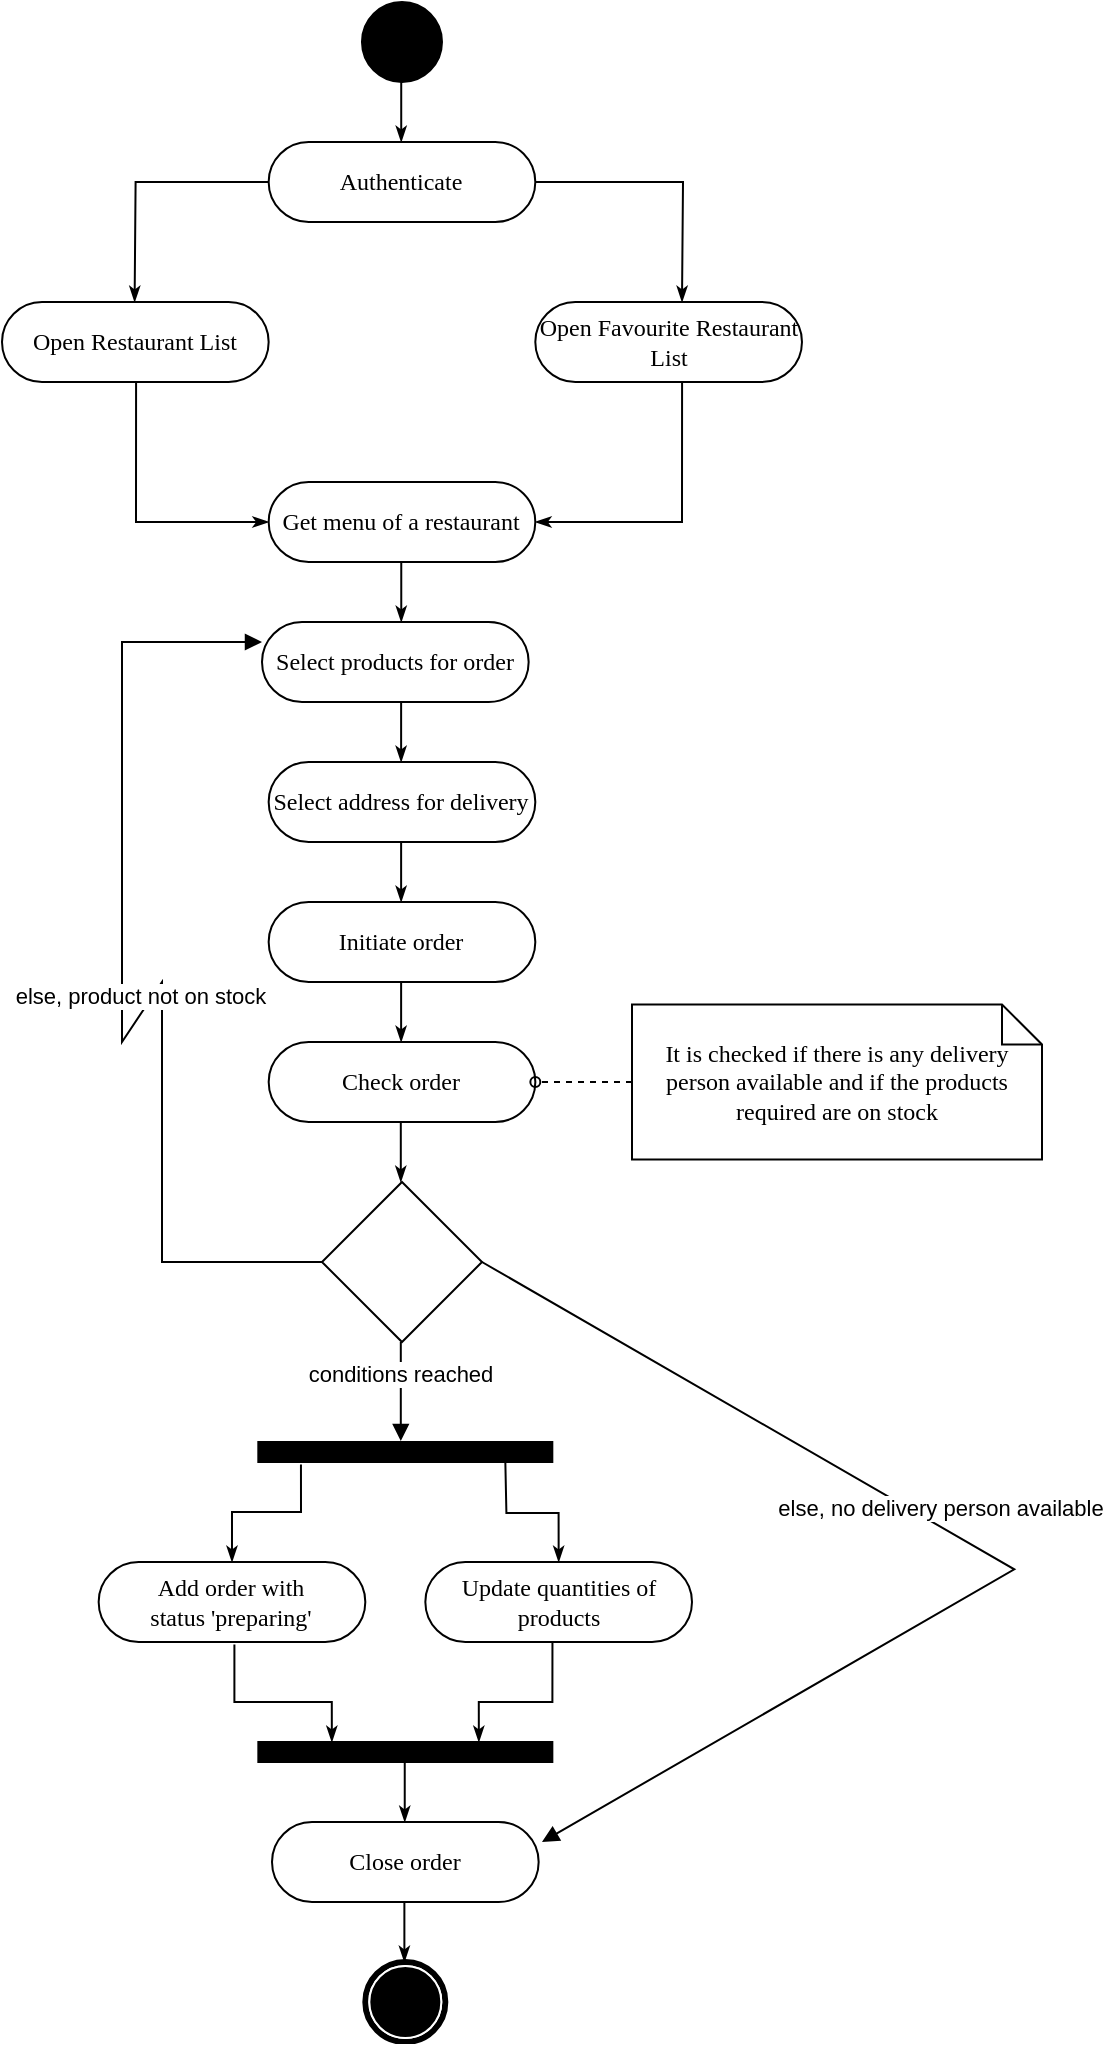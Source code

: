 <mxfile version="20.8.17" type="device"><diagram name="Page-1" id="0783ab3e-0a74-02c8-0abd-f7b4e66b4bec"><mxGraphModel dx="-658" dy="103" grid="1" gridSize="10" guides="1" tooltips="1" connect="1" arrows="1" fold="1" page="1" pageScale="1" pageWidth="850" pageHeight="1100" background="none" math="0" shadow="0"><root><mxCell id="0"/><mxCell id="1" parent="0"/><mxCell id="tlUnWVmzXP3fbORDFpUm-59" value="Authenticate" style="rounded=1;whiteSpace=wrap;html=1;shadow=0;comic=0;labelBackgroundColor=none;strokeWidth=1;fontFamily=Verdana;fontSize=12;align=center;arcSize=50;" parent="1" vertex="1"><mxGeometry x="1093.33" y="110" width="133.33" height="40" as="geometry"/></mxCell><mxCell id="tlUnWVmzXP3fbORDFpUm-60" value="" style="ellipse;whiteSpace=wrap;html=1;rounded=0;shadow=0;comic=0;labelBackgroundColor=none;strokeWidth=1;fillColor=#000000;fontFamily=Verdana;fontSize=12;align=center;" parent="1" vertex="1"><mxGeometry x="1139.99" y="40" width="40" height="40" as="geometry"/></mxCell><mxCell id="tlUnWVmzXP3fbORDFpUm-61" style="edgeStyle=orthogonalEdgeStyle;rounded=0;html=1;labelBackgroundColor=none;startArrow=none;startFill=0;startSize=5;endArrow=classicThin;endFill=1;endSize=5;jettySize=auto;orthogonalLoop=1;strokeWidth=1;fontFamily=Verdana;fontSize=12" parent="1" edge="1"><mxGeometry relative="1" as="geometry"><mxPoint x="1159.61" y="80" as="sourcePoint"/><mxPoint x="1159.61" y="110" as="targetPoint"/></mxGeometry></mxCell><mxCell id="tlUnWVmzXP3fbORDFpUm-62" value="Open Restaurant List" style="rounded=1;whiteSpace=wrap;html=1;shadow=0;comic=0;labelBackgroundColor=none;strokeWidth=1;fontFamily=Verdana;fontSize=12;align=center;arcSize=50;" parent="1" vertex="1"><mxGeometry x="960" y="190" width="133.33" height="40" as="geometry"/></mxCell><mxCell id="tlUnWVmzXP3fbORDFpUm-63" value="Open Favourite Restaurant List" style="rounded=1;whiteSpace=wrap;html=1;shadow=0;comic=0;labelBackgroundColor=none;strokeWidth=1;fontFamily=Verdana;fontSize=12;align=center;arcSize=50;" parent="1" vertex="1"><mxGeometry x="1226.66" y="190" width="133.33" height="40" as="geometry"/></mxCell><mxCell id="tlUnWVmzXP3fbORDFpUm-64" style="edgeStyle=orthogonalEdgeStyle;rounded=0;html=1;labelBackgroundColor=none;startArrow=none;startFill=0;startSize=5;endArrow=classicThin;endFill=1;endSize=5;jettySize=auto;orthogonalLoop=1;strokeWidth=1;fontFamily=Verdana;fontSize=12;exitX=0;exitY=0.5;exitDx=0;exitDy=0;" parent="1" source="tlUnWVmzXP3fbORDFpUm-59" edge="1"><mxGeometry relative="1" as="geometry"><mxPoint x="1026.31" y="160" as="sourcePoint"/><mxPoint x="1026.31" y="190" as="targetPoint"/></mxGeometry></mxCell><mxCell id="tlUnWVmzXP3fbORDFpUm-65" style="edgeStyle=orthogonalEdgeStyle;rounded=0;html=1;labelBackgroundColor=none;startArrow=none;startFill=0;startSize=5;endArrow=classicThin;endFill=1;endSize=5;jettySize=auto;orthogonalLoop=1;strokeWidth=1;fontFamily=Verdana;fontSize=12;exitX=1;exitY=0.5;exitDx=0;exitDy=0;" parent="1" source="tlUnWVmzXP3fbORDFpUm-59" edge="1"><mxGeometry relative="1" as="geometry"><mxPoint x="1300" y="160" as="sourcePoint"/><mxPoint x="1300.0" y="190" as="targetPoint"/></mxGeometry></mxCell><mxCell id="tlUnWVmzXP3fbORDFpUm-66" value="Get menu of a restaurant" style="rounded=1;whiteSpace=wrap;html=1;shadow=0;comic=0;labelBackgroundColor=none;strokeWidth=1;fontFamily=Verdana;fontSize=12;align=center;arcSize=50;" parent="1" vertex="1"><mxGeometry x="1093.33" y="280" width="133.33" height="40" as="geometry"/></mxCell><mxCell id="tlUnWVmzXP3fbORDFpUm-67" style="edgeStyle=orthogonalEdgeStyle;rounded=0;html=1;labelBackgroundColor=none;startArrow=none;startFill=0;startSize=5;endArrow=classicThin;endFill=1;endSize=5;jettySize=auto;orthogonalLoop=1;strokeWidth=1;fontFamily=Verdana;fontSize=12;exitX=0;exitY=0.5;exitDx=0;exitDy=0;entryX=0;entryY=0.5;entryDx=0;entryDy=0;" parent="1" target="tlUnWVmzXP3fbORDFpUm-66" edge="1"><mxGeometry relative="1" as="geometry"><mxPoint x="1027.04" y="230" as="sourcePoint"/><mxPoint x="960.02" y="290" as="targetPoint"/><Array as="points"><mxPoint x="1027" y="300"/></Array></mxGeometry></mxCell><mxCell id="tlUnWVmzXP3fbORDFpUm-68" style="edgeStyle=orthogonalEdgeStyle;rounded=0;html=1;labelBackgroundColor=none;startArrow=none;startFill=0;startSize=5;endArrow=classicThin;endFill=1;endSize=5;jettySize=auto;orthogonalLoop=1;strokeWidth=1;fontFamily=Verdana;fontSize=12;exitX=0;exitY=0.5;exitDx=0;exitDy=0;entryX=1;entryY=0.5;entryDx=0;entryDy=0;" parent="1" target="tlUnWVmzXP3fbORDFpUm-66" edge="1"><mxGeometry relative="1" as="geometry"><mxPoint x="1300.04" y="230" as="sourcePoint"/><mxPoint x="1366.33" y="300" as="targetPoint"/><Array as="points"><mxPoint x="1300" y="300"/></Array></mxGeometry></mxCell><mxCell id="tlUnWVmzXP3fbORDFpUm-69" value="Select products for order" style="rounded=1;whiteSpace=wrap;html=1;shadow=0;comic=0;labelBackgroundColor=none;strokeWidth=1;fontFamily=Verdana;fontSize=12;align=center;arcSize=50;" parent="1" vertex="1"><mxGeometry x="1090" y="350" width="133.33" height="40" as="geometry"/></mxCell><mxCell id="tlUnWVmzXP3fbORDFpUm-70" style="edgeStyle=orthogonalEdgeStyle;rounded=0;html=1;labelBackgroundColor=none;startArrow=none;startFill=0;startSize=5;endArrow=classicThin;endFill=1;endSize=5;jettySize=auto;orthogonalLoop=1;strokeWidth=1;fontFamily=Verdana;fontSize=12" parent="1" edge="1"><mxGeometry relative="1" as="geometry"><mxPoint x="1159.63" y="320" as="sourcePoint"/><mxPoint x="1159.63" y="350" as="targetPoint"/></mxGeometry></mxCell><mxCell id="tlUnWVmzXP3fbORDFpUm-71" value="Initiate order" style="rounded=1;whiteSpace=wrap;html=1;shadow=0;comic=0;labelBackgroundColor=none;strokeWidth=1;fontFamily=Verdana;fontSize=12;align=center;arcSize=50;" parent="1" vertex="1"><mxGeometry x="1093.33" y="490" width="133.33" height="40" as="geometry"/></mxCell><mxCell id="tlUnWVmzXP3fbORDFpUm-72" value="" style="shape=mxgraph.bpmn.shape;html=1;verticalLabelPosition=bottom;labelBackgroundColor=#ffffff;verticalAlign=top;perimeter=ellipsePerimeter;outline=end;symbol=terminate;rounded=0;shadow=0;comic=0;strokeWidth=1;fontFamily=Verdana;fontSize=12;align=center;" parent="1" vertex="1"><mxGeometry x="1141.66" y="1020" width="40" height="40" as="geometry"/></mxCell><mxCell id="tlUnWVmzXP3fbORDFpUm-73" style="edgeStyle=orthogonalEdgeStyle;rounded=0;html=1;labelBackgroundColor=none;startArrow=none;startFill=0;startSize=5;endArrow=classicThin;endFill=1;endSize=5;jettySize=auto;orthogonalLoop=1;strokeWidth=1;fontFamily=Verdana;fontSize=12" parent="1" edge="1"><mxGeometry relative="1" as="geometry"><mxPoint x="1159.56" y="390.0" as="sourcePoint"/><mxPoint x="1159.56" y="420.0" as="targetPoint"/></mxGeometry></mxCell><mxCell id="tlUnWVmzXP3fbORDFpUm-74" value="Select address for delivery" style="rounded=1;whiteSpace=wrap;html=1;shadow=0;comic=0;labelBackgroundColor=none;strokeWidth=1;fontFamily=Verdana;fontSize=12;align=center;arcSize=50;" parent="1" vertex="1"><mxGeometry x="1093.33" y="420" width="133.33" height="40" as="geometry"/></mxCell><mxCell id="tlUnWVmzXP3fbORDFpUm-75" style="edgeStyle=orthogonalEdgeStyle;rounded=0;html=1;labelBackgroundColor=none;startArrow=none;startFill=0;startSize=5;endArrow=classicThin;endFill=1;endSize=5;jettySize=auto;orthogonalLoop=1;strokeWidth=1;fontFamily=Verdana;fontSize=12" parent="1" edge="1"><mxGeometry relative="1" as="geometry"><mxPoint x="1159.56" y="460.0" as="sourcePoint"/><mxPoint x="1159.56" y="490.0" as="targetPoint"/></mxGeometry></mxCell><mxCell id="tlUnWVmzXP3fbORDFpUm-76" value="" style="rhombus;whiteSpace=wrap;html=1;" parent="1" vertex="1"><mxGeometry x="1120" y="630" width="80" height="80" as="geometry"/></mxCell><mxCell id="tlUnWVmzXP3fbORDFpUm-77" style="edgeStyle=orthogonalEdgeStyle;rounded=0;html=1;labelBackgroundColor=none;startArrow=none;startFill=0;startSize=5;endArrow=classicThin;endFill=1;endSize=5;jettySize=auto;orthogonalLoop=1;strokeWidth=1;fontFamily=Verdana;fontSize=12" parent="1" edge="1"><mxGeometry relative="1" as="geometry"><mxPoint x="1159.56" y="530.0" as="sourcePoint"/><mxPoint x="1159.56" y="560.0" as="targetPoint"/></mxGeometry></mxCell><mxCell id="tlUnWVmzXP3fbORDFpUm-78" value="conditions reached" style="html=1;verticalAlign=bottom;endArrow=block;rounded=0;" parent="1" edge="1"><mxGeometry width="80" relative="1" as="geometry"><mxPoint x="1159.4" y="710" as="sourcePoint"/><mxPoint x="1159.4" y="759.53" as="targetPoint"/><Array as="points"><mxPoint x="1159.4" y="759.53"/></Array></mxGeometry></mxCell><mxCell id="tlUnWVmzXP3fbORDFpUm-79" value="" style="whiteSpace=wrap;html=1;rounded=0;shadow=0;comic=0;labelBackgroundColor=none;strokeWidth=1;fillColor=#000000;fontFamily=Verdana;fontSize=12;align=center;rotation=0;" parent="1" vertex="1"><mxGeometry x="1088.16" y="760" width="147" height="10" as="geometry"/></mxCell><mxCell id="tlUnWVmzXP3fbORDFpUm-80" style="edgeStyle=orthogonalEdgeStyle;rounded=0;html=1;labelBackgroundColor=none;startArrow=none;startFill=0;startSize=5;endArrow=classicThin;endFill=1;endSize=5;jettySize=auto;orthogonalLoop=1;strokeWidth=1;fontFamily=Verdana;fontSize=12;entryX=0.5;entryY=0;entryDx=0;entryDy=0;" parent="1" target="tlUnWVmzXP3fbORDFpUm-81" edge="1"><mxGeometry relative="1" as="geometry"><mxPoint x="1211.67" y="770.0" as="sourcePoint"/><mxPoint x="1211.69" y="800" as="targetPoint"/></mxGeometry></mxCell><mxCell id="tlUnWVmzXP3fbORDFpUm-81" value="Update quantities of products" style="rounded=1;whiteSpace=wrap;html=1;shadow=0;comic=0;labelBackgroundColor=none;strokeWidth=1;fontFamily=Verdana;fontSize=12;align=center;arcSize=50;" parent="1" vertex="1"><mxGeometry x="1171.67" y="820" width="133.33" height="40" as="geometry"/></mxCell><mxCell id="tlUnWVmzXP3fbORDFpUm-82" value="Add order with &lt;br&gt;status 'preparing'" style="rounded=1;whiteSpace=wrap;html=1;shadow=0;comic=0;labelBackgroundColor=none;strokeWidth=1;fontFamily=Verdana;fontSize=12;align=center;arcSize=50;" parent="1" vertex="1"><mxGeometry x="1008.33" y="820" width="133.33" height="40" as="geometry"/></mxCell><mxCell id="tlUnWVmzXP3fbORDFpUm-83" style="edgeStyle=orthogonalEdgeStyle;rounded=0;html=1;labelBackgroundColor=none;startArrow=none;startFill=0;startSize=5;endArrow=classicThin;endFill=1;endSize=5;jettySize=auto;orthogonalLoop=1;strokeWidth=1;fontFamily=Verdana;fontSize=12;entryX=0.5;entryY=0;entryDx=0;entryDy=0;exitX=0.145;exitY=1.119;exitDx=0;exitDy=0;exitPerimeter=0;" parent="1" source="tlUnWVmzXP3fbORDFpUm-79" target="tlUnWVmzXP3fbORDFpUm-82" edge="1"><mxGeometry relative="1" as="geometry"><mxPoint x="1014.98" y="770" as="sourcePoint"/><mxPoint x="1041.645" y="820" as="targetPoint"/></mxGeometry></mxCell><mxCell id="tlUnWVmzXP3fbORDFpUm-84" value="" style="whiteSpace=wrap;html=1;rounded=0;shadow=0;comic=0;labelBackgroundColor=none;strokeWidth=1;fillColor=#000000;fontFamily=Verdana;fontSize=12;align=center;rotation=0;" parent="1" vertex="1"><mxGeometry x="1088.17" y="910" width="147" height="10" as="geometry"/></mxCell><mxCell id="tlUnWVmzXP3fbORDFpUm-85" style="edgeStyle=orthogonalEdgeStyle;rounded=0;html=1;labelBackgroundColor=none;startArrow=none;startFill=0;startSize=5;endArrow=classicThin;endFill=1;endSize=5;jettySize=auto;orthogonalLoop=1;strokeWidth=1;fontFamily=Verdana;fontSize=12;entryX=0.25;entryY=0;entryDx=0;entryDy=0;exitX=0.145;exitY=1.119;exitDx=0;exitDy=0;exitPerimeter=0;" parent="1" target="tlUnWVmzXP3fbORDFpUm-84" edge="1"><mxGeometry relative="1" as="geometry"><mxPoint x="1076.205" y="861.19" as="sourcePoint"/><mxPoint x="1041.725" y="910" as="targetPoint"/><Array as="points"><mxPoint x="1075.67" y="890"/><mxPoint x="1124.67" y="890"/></Array></mxGeometry></mxCell><mxCell id="tlUnWVmzXP3fbORDFpUm-86" style="edgeStyle=orthogonalEdgeStyle;rounded=0;html=1;labelBackgroundColor=none;startArrow=none;startFill=0;startSize=5;endArrow=classicThin;endFill=1;endSize=5;jettySize=auto;orthogonalLoop=1;strokeWidth=1;fontFamily=Verdana;fontSize=12;exitX=0.145;exitY=1.119;exitDx=0;exitDy=0;exitPerimeter=0;entryX=0.75;entryY=0;entryDx=0;entryDy=0;" parent="1" target="tlUnWVmzXP3fbORDFpUm-84" edge="1"><mxGeometry relative="1" as="geometry"><mxPoint x="1235.225" y="860" as="sourcePoint"/><mxPoint x="1201.67" y="900" as="targetPoint"/><Array as="points"><mxPoint x="1235.67" y="890"/><mxPoint x="1198.67" y="890"/></Array></mxGeometry></mxCell><mxCell id="tlUnWVmzXP3fbORDFpUm-88" style="edgeStyle=orthogonalEdgeStyle;rounded=0;html=1;labelBackgroundColor=none;startArrow=none;startFill=0;startSize=5;endArrow=classicThin;endFill=1;endSize=5;jettySize=auto;orthogonalLoop=1;strokeWidth=1;fontFamily=Verdana;fontSize=12" parent="1" edge="1"><mxGeometry relative="1" as="geometry"><mxPoint x="1161.37" y="920.0" as="sourcePoint"/><mxPoint x="1161.37" y="950.0" as="targetPoint"/></mxGeometry></mxCell><mxCell id="tlUnWVmzXP3fbORDFpUm-89" value="else, product not on stock" style="html=1;verticalAlign=bottom;endArrow=block;rounded=0;entryX=0;entryY=0.25;entryDx=0;entryDy=0;exitX=0;exitY=0.5;exitDx=0;exitDy=0;elbow=vertical;" parent="1" source="tlUnWVmzXP3fbORDFpUm-76" target="tlUnWVmzXP3fbORDFpUm-69" edge="1"><mxGeometry x="-0.091" width="80" relative="1" as="geometry"><mxPoint x="880" y="540" as="sourcePoint"/><mxPoint x="1040" y="360" as="targetPoint"/><Array as="points"><mxPoint x="1040" y="670"/><mxPoint x="1040" y="530"/><mxPoint x="1020" y="560"/><mxPoint x="1020" y="360"/></Array><mxPoint as="offset"/></mxGeometry></mxCell><mxCell id="tlUnWVmzXP3fbORDFpUm-90" value="Check order" style="rounded=1;whiteSpace=wrap;html=1;shadow=0;comic=0;labelBackgroundColor=none;strokeWidth=1;fontFamily=Verdana;fontSize=12;align=center;arcSize=50;" parent="1" vertex="1"><mxGeometry x="1093.34" y="560" width="133.33" height="40" as="geometry"/></mxCell><mxCell id="tlUnWVmzXP3fbORDFpUm-101" style="edgeStyle=orthogonalEdgeStyle;rounded=0;html=1;labelBackgroundColor=none;startArrow=none;startFill=0;startSize=5;endArrow=classicThin;endFill=1;endSize=5;jettySize=auto;orthogonalLoop=1;strokeWidth=1;fontFamily=Verdana;fontSize=12" parent="1" edge="1"><mxGeometry relative="1" as="geometry"><mxPoint x="1159.4" y="600.0" as="sourcePoint"/><mxPoint x="1159.4" y="630.0" as="targetPoint"/></mxGeometry></mxCell><mxCell id="tlUnWVmzXP3fbORDFpUm-102" value="It is checked if there is any delivery person available and if the products required are on stock" style="shape=note;whiteSpace=wrap;html=1;rounded=0;shadow=0;comic=0;labelBackgroundColor=none;strokeWidth=1;fontFamily=Verdana;fontSize=12;align=center;size=20;" parent="1" vertex="1"><mxGeometry x="1275" y="541.25" width="205" height="77.5" as="geometry"/></mxCell><mxCell id="tlUnWVmzXP3fbORDFpUm-104" style="edgeStyle=none;rounded=0;html=1;dashed=1;labelBackgroundColor=none;startArrow=none;startFill=0;startSize=5;endArrow=oval;endFill=0;endSize=5;jettySize=auto;orthogonalLoop=1;strokeWidth=1;fontFamily=Verdana;fontSize=12;exitX=0;exitY=0.5;exitDx=0;exitDy=0;exitPerimeter=0;" parent="1" source="tlUnWVmzXP3fbORDFpUm-102" edge="1"><mxGeometry relative="1" as="geometry"><mxPoint x="1206.609" y="618.0" as="sourcePoint"/><mxPoint x="1226.671" y="580" as="targetPoint"/></mxGeometry></mxCell><mxCell id="LJ9ZV6eA04Zsr5fxURso-2" value="Close order" style="rounded=1;whiteSpace=wrap;html=1;shadow=0;comic=0;labelBackgroundColor=none;strokeWidth=1;fontFamily=Verdana;fontSize=12;align=center;arcSize=50;" parent="1" vertex="1"><mxGeometry x="1095.0" y="950" width="133.33" height="40" as="geometry"/></mxCell><mxCell id="LJ9ZV6eA04Zsr5fxURso-3" style="edgeStyle=orthogonalEdgeStyle;rounded=0;html=1;labelBackgroundColor=none;startArrow=none;startFill=0;startSize=5;endArrow=classicThin;endFill=1;endSize=5;jettySize=auto;orthogonalLoop=1;strokeWidth=1;fontFamily=Verdana;fontSize=12" parent="1" edge="1"><mxGeometry relative="1" as="geometry"><mxPoint x="1161.19" y="990.0" as="sourcePoint"/><mxPoint x="1161.19" y="1020.0" as="targetPoint"/></mxGeometry></mxCell><mxCell id="LJ9ZV6eA04Zsr5fxURso-5" value="else, no delivery person available" style="html=1;verticalAlign=bottom;endArrow=block;rounded=0;exitX=1;exitY=0.5;exitDx=0;exitDy=0;entryX=1;entryY=0.25;entryDx=0;entryDy=0;edgeStyle=isometricEdgeStyle;elbow=vertical;" parent="1" source="tlUnWVmzXP3fbORDFpUm-76" target="LJ9ZV6eA04Zsr5fxURso-2" edge="1"><mxGeometry x="-0.091" width="80" relative="1" as="geometry"><mxPoint x="1470" y="810" as="sourcePoint"/><mxPoint x="1530" y="780" as="targetPoint"/><mxPoint as="offset"/><Array as="points"><mxPoint x="1230" y="960"/><mxPoint x="1370" y="880"/></Array></mxGeometry></mxCell></root></mxGraphModel></diagram></mxfile>